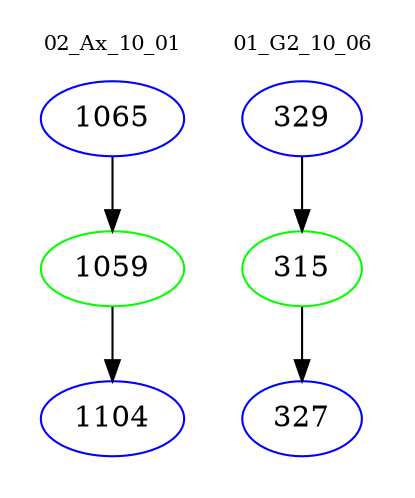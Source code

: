 digraph{
subgraph cluster_0 {
color = white
label = "02_Ax_10_01";
fontsize=10;
T0_1065 [label="1065", color="blue"]
T0_1065 -> T0_1059 [color="black"]
T0_1059 [label="1059", color="green"]
T0_1059 -> T0_1104 [color="black"]
T0_1104 [label="1104", color="blue"]
}
subgraph cluster_1 {
color = white
label = "01_G2_10_06";
fontsize=10;
T1_329 [label="329", color="blue"]
T1_329 -> T1_315 [color="black"]
T1_315 [label="315", color="green"]
T1_315 -> T1_327 [color="black"]
T1_327 [label="327", color="blue"]
}
}
